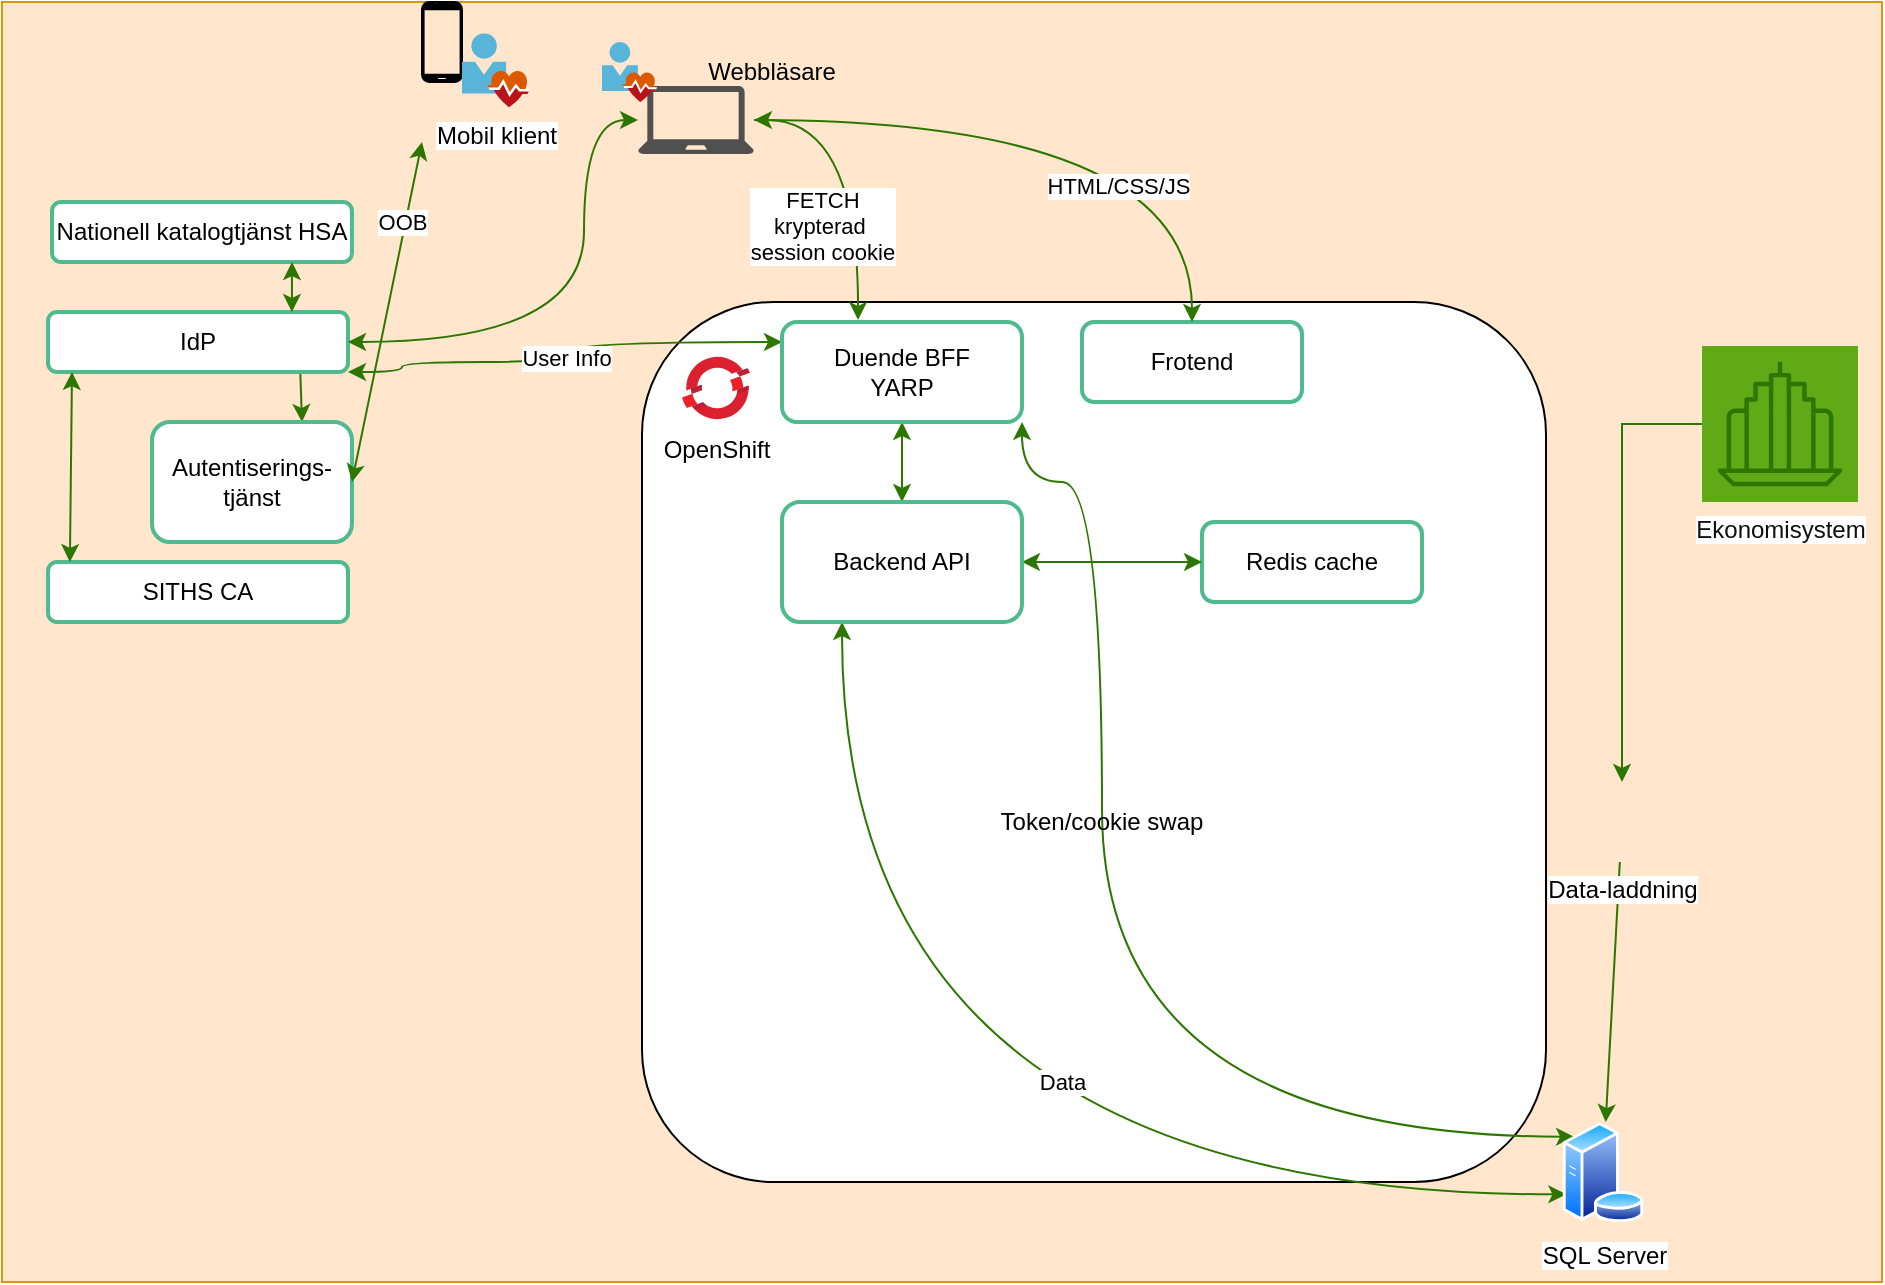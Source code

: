 <mxfile version="28.2.0">
  <diagram name="Sida-1" id="Ea70QyTiNRh1sYkGIrcL">
    <mxGraphModel dx="1164" dy="1154" grid="1" gridSize="10" guides="1" tooltips="1" connect="1" arrows="1" fold="1" page="1" pageScale="1" pageWidth="827" pageHeight="1169" math="0" shadow="0">
      <root>
        <mxCell id="0" />
        <mxCell id="1" parent="0" />
        <mxCell id="GRsuXEw3B7pzMOwIzFeG-16" value="" style="rounded=0;whiteSpace=wrap;html=1;fillColor=#ffe6cc;strokeColor=#d79b00;" vertex="1" parent="1">
          <mxGeometry x="170" y="710" width="940" height="640" as="geometry" />
        </mxCell>
        <mxCell id="GRsuXEw3B7pzMOwIzFeG-34" value="" style="group" vertex="1" connectable="0" parent="1">
          <mxGeometry x="490" y="860" width="452" height="440" as="geometry" />
        </mxCell>
        <mxCell id="GRsuXEw3B7pzMOwIzFeG-30" value="" style="rounded=1;whiteSpace=wrap;html=1;" vertex="1" parent="GRsuXEw3B7pzMOwIzFeG-34">
          <mxGeometry width="452" height="440" as="geometry" />
        </mxCell>
        <mxCell id="GRsuXEw3B7pzMOwIzFeG-31" value="OpenShift" style="image;aspect=fixed;html=1;points=[];align=center;fontSize=12;image=img/lib/azure2/containers/Azure_Red_Hat_OpenShift.svg;" vertex="1" parent="GRsuXEw3B7pzMOwIzFeG-34">
          <mxGeometry x="20" y="26" width="34" height="34" as="geometry" />
        </mxCell>
        <mxCell id="GRsuXEw3B7pzMOwIzFeG-32" value="Frotend" style="rounded=1;whiteSpace=wrap;html=1;strokeColor=light-dark(#4EBA8E,#EDEDED);strokeWidth=2;" vertex="1" parent="GRsuXEw3B7pzMOwIzFeG-34">
          <mxGeometry x="220" y="10" width="110" height="40" as="geometry" />
        </mxCell>
        <mxCell id="GRsuXEw3B7pzMOwIzFeG-49" value="Redis cache" style="rounded=1;whiteSpace=wrap;html=1;strokeColor=light-dark(#4EBA8E,#EDEDED);strokeWidth=2;" vertex="1" parent="GRsuXEw3B7pzMOwIzFeG-34">
          <mxGeometry x="280" y="110" width="110" height="40" as="geometry" />
        </mxCell>
        <mxCell id="GRsuXEw3B7pzMOwIzFeG-17" value="Nationell katalogtjänst HSA" style="rounded=1;whiteSpace=wrap;html=1;strokeColor=light-dark(#4EBA8E,#EDEDED);strokeWidth=2;" vertex="1" parent="1">
          <mxGeometry x="195" y="810" width="150" height="30" as="geometry" />
        </mxCell>
        <mxCell id="GRsuXEw3B7pzMOwIzFeG-23" style="rounded=0;orthogonalLoop=1;jettySize=auto;html=1;entryX=0.75;entryY=0;entryDx=0;entryDy=0;exitX=0.84;exitY=0.867;exitDx=0;exitDy=0;exitPerimeter=0;fillColor=#60a917;strokeColor=#2D7600;" edge="1" parent="1" source="GRsuXEw3B7pzMOwIzFeG-18" target="GRsuXEw3B7pzMOwIzFeG-20">
          <mxGeometry relative="1" as="geometry" />
        </mxCell>
        <mxCell id="GRsuXEw3B7pzMOwIzFeG-18" value="IdP" style="rounded=1;whiteSpace=wrap;html=1;strokeColor=light-dark(#4EBA8E,#EDEDED);strokeWidth=2;" vertex="1" parent="1">
          <mxGeometry x="193" y="865" width="150" height="30" as="geometry" />
        </mxCell>
        <mxCell id="GRsuXEw3B7pzMOwIzFeG-33" style="edgeStyle=orthogonalEdgeStyle;rounded=0;orthogonalLoop=1;jettySize=auto;html=1;entryX=0.5;entryY=1;entryDx=0;entryDy=0;startArrow=classic;startFill=1;fillColor=#60a917;strokeColor=#2D7600;" edge="1" parent="1" source="GRsuXEw3B7pzMOwIzFeG-19" target="GRsuXEw3B7pzMOwIzFeG-21">
          <mxGeometry relative="1" as="geometry" />
        </mxCell>
        <mxCell id="GRsuXEw3B7pzMOwIzFeG-44" value="Data" style="edgeStyle=orthogonalEdgeStyle;rounded=0;orthogonalLoop=1;jettySize=auto;html=1;entryX=0;entryY=0.75;entryDx=0;entryDy=0;curved=1;exitX=0.25;exitY=1;exitDx=0;exitDy=0;fillColor=#60a917;strokeColor=#2D7600;startArrow=classic;startFill=1;" edge="1" parent="1" source="GRsuXEw3B7pzMOwIzFeG-19" target="GRsuXEw3B7pzMOwIzFeG-42">
          <mxGeometry x="0.222" y="56" relative="1" as="geometry">
            <Array as="points">
              <mxPoint x="590" y="1306" />
            </Array>
            <mxPoint as="offset" />
          </mxGeometry>
        </mxCell>
        <mxCell id="GRsuXEw3B7pzMOwIzFeG-50" style="edgeStyle=orthogonalEdgeStyle;rounded=0;orthogonalLoop=1;jettySize=auto;html=1;fillColor=#60a917;strokeColor=#2D7600;startArrow=classic;startFill=1;" edge="1" parent="1" source="GRsuXEw3B7pzMOwIzFeG-19" target="GRsuXEw3B7pzMOwIzFeG-49">
          <mxGeometry relative="1" as="geometry" />
        </mxCell>
        <mxCell id="GRsuXEw3B7pzMOwIzFeG-19" value="Backend API" style="rounded=1;whiteSpace=wrap;html=1;strokeColor=light-dark(#4EBA8E,#EDEDED);strokeWidth=2;" vertex="1" parent="1">
          <mxGeometry x="560" y="960" width="120" height="60" as="geometry" />
        </mxCell>
        <mxCell id="GRsuXEw3B7pzMOwIzFeG-20" value="Autentiserings-&lt;div&gt;tjänst&lt;/div&gt;" style="rounded=1;whiteSpace=wrap;html=1;strokeColor=light-dark(#4EBA8E,#EDEDED);strokeWidth=2;" vertex="1" parent="1">
          <mxGeometry x="245" y="920" width="100" height="60" as="geometry" />
        </mxCell>
        <mxCell id="GRsuXEw3B7pzMOwIzFeG-43" value="" style="edgeStyle=orthogonalEdgeStyle;rounded=0;orthogonalLoop=1;jettySize=auto;html=1;entryX=0;entryY=0;entryDx=0;entryDy=0;curved=1;fillColor=#60a917;strokeColor=#2D7600;startArrow=classic;startFill=1;exitX=1;exitY=1;exitDx=0;exitDy=0;" edge="1" parent="1" source="GRsuXEw3B7pzMOwIzFeG-21" target="GRsuXEw3B7pzMOwIzFeG-42">
          <mxGeometry x="-0.0" relative="1" as="geometry">
            <Array as="points">
              <mxPoint x="680" y="950" />
              <mxPoint x="720" y="950" />
              <mxPoint x="720" y="1277" />
            </Array>
            <mxPoint as="offset" />
          </mxGeometry>
        </mxCell>
        <mxCell id="GRsuXEw3B7pzMOwIzFeG-54" value="User Info" style="edgeStyle=orthogonalEdgeStyle;rounded=0;orthogonalLoop=1;jettySize=auto;html=1;entryX=1;entryY=1;entryDx=0;entryDy=0;curved=1;startArrow=classic;startFill=1;fillColor=#60a917;strokeColor=#2D7600;" edge="1" parent="1" source="GRsuXEw3B7pzMOwIzFeG-21" target="GRsuXEw3B7pzMOwIzFeG-18">
          <mxGeometry relative="1" as="geometry">
            <Array as="points">
              <mxPoint x="452" y="880" />
              <mxPoint x="452" y="890" />
              <mxPoint x="370" y="890" />
              <mxPoint x="370" y="895" />
            </Array>
          </mxGeometry>
        </mxCell>
        <mxCell id="GRsuXEw3B7pzMOwIzFeG-21" value="Duende BFF&lt;div&gt;YARP&lt;/div&gt;" style="rounded=1;whiteSpace=wrap;html=1;strokeColor=light-dark(#4EBA8E,#EDEDED);strokeWidth=2;" vertex="1" parent="1">
          <mxGeometry x="560" y="870" width="120" height="50" as="geometry" />
        </mxCell>
        <mxCell id="GRsuXEw3B7pzMOwIzFeG-22" style="rounded=0;orthogonalLoop=1;jettySize=auto;html=1;entryX=0.813;entryY=0;entryDx=0;entryDy=0;entryPerimeter=0;exitX=0.8;exitY=1;exitDx=0;exitDy=0;startArrow=classic;startFill=1;fillColor=#60a917;strokeColor=#2D7600;exitPerimeter=0;" edge="1" parent="1" source="GRsuXEw3B7pzMOwIzFeG-17" target="GRsuXEw3B7pzMOwIzFeG-18">
          <mxGeometry relative="1" as="geometry" />
        </mxCell>
        <mxCell id="GRsuXEw3B7pzMOwIzFeG-24" value="SITHS CA" style="rounded=1;whiteSpace=wrap;html=1;strokeColor=light-dark(#4EBA8E,#EDEDED);strokeWidth=2;" vertex="1" parent="1">
          <mxGeometry x="193" y="990" width="150" height="30" as="geometry" />
        </mxCell>
        <mxCell id="GRsuXEw3B7pzMOwIzFeG-25" style="rounded=0;orthogonalLoop=1;jettySize=auto;html=1;entryX=0.073;entryY=0;entryDx=0;entryDy=0;entryPerimeter=0;exitX=0.08;exitY=1;exitDx=0;exitDy=0;exitPerimeter=0;fillColor=#60a917;strokeColor=#2D7600;startArrow=classic;startFill=1;" edge="1" parent="1" source="GRsuXEw3B7pzMOwIzFeG-18" target="GRsuXEw3B7pzMOwIzFeG-24">
          <mxGeometry relative="1" as="geometry" />
        </mxCell>
        <mxCell id="GRsuXEw3B7pzMOwIzFeG-28" value="" style="group" vertex="1" connectable="0" parent="1">
          <mxGeometry x="380" y="710" width="54" height="52.61" as="geometry" />
        </mxCell>
        <mxCell id="GRsuXEw3B7pzMOwIzFeG-26" value="" style="verticalLabelPosition=bottom;verticalAlign=top;html=1;shadow=0;dashed=0;strokeWidth=1;shape=mxgraph.android.phone2;strokeColor=#000000;fillColor=#000000;" vertex="1" parent="GRsuXEw3B7pzMOwIzFeG-28">
          <mxGeometry width="20" height="40" as="geometry" />
        </mxCell>
        <mxCell id="GRsuXEw3B7pzMOwIzFeG-27" value="Mobil klient" style="image;sketch=0;aspect=fixed;html=1;points=[];align=center;fontSize=12;image=img/lib/mscae/User_Health_Icon.svg;" vertex="1" parent="GRsuXEw3B7pzMOwIzFeG-28">
          <mxGeometry x="20" y="15.65" width="34" height="36.96" as="geometry" />
        </mxCell>
        <mxCell id="GRsuXEw3B7pzMOwIzFeG-29" value="OOB" style="rounded=0;orthogonalLoop=1;jettySize=auto;html=1;entryX=1;entryY=0.5;entryDx=0;entryDy=0;fillColor=#60a917;strokeColor=#2D7600;startArrow=classic;startFill=1;" edge="1" parent="1" target="GRsuXEw3B7pzMOwIzFeG-20">
          <mxGeometry x="-0.525" y="-2" relative="1" as="geometry">
            <mxPoint x="380" y="780" as="sourcePoint" />
            <mxPoint as="offset" />
          </mxGeometry>
        </mxCell>
        <mxCell id="GRsuXEw3B7pzMOwIzFeG-37" value="" style="group" vertex="1" connectable="0" parent="1">
          <mxGeometry x="470" y="730" width="76" height="56" as="geometry" />
        </mxCell>
        <mxCell id="GRsuXEw3B7pzMOwIzFeG-35" value="" style="sketch=0;pointerEvents=1;shadow=0;dashed=0;html=1;strokeColor=none;fillColor=#505050;labelPosition=center;verticalLabelPosition=bottom;verticalAlign=top;outlineConnect=0;align=center;shape=mxgraph.office.devices.laptop;" vertex="1" parent="GRsuXEw3B7pzMOwIzFeG-37">
          <mxGeometry x="18" y="22" width="58" height="34" as="geometry" />
        </mxCell>
        <mxCell id="GRsuXEw3B7pzMOwIzFeG-36" value="" style="image;sketch=0;aspect=fixed;html=1;points=[];align=center;fontSize=12;image=img/lib/mscae/User_Health_Icon.svg;" vertex="1" parent="GRsuXEw3B7pzMOwIzFeG-37">
          <mxGeometry width="27.6" height="30" as="geometry" />
        </mxCell>
        <mxCell id="GRsuXEw3B7pzMOwIzFeG-38" value="Webbläsare" style="text;html=1;align=center;verticalAlign=middle;whiteSpace=wrap;rounded=0;" vertex="1" parent="1">
          <mxGeometry x="525" y="730" width="60" height="30" as="geometry" />
        </mxCell>
        <mxCell id="GRsuXEw3B7pzMOwIzFeG-39" value="FETCH&lt;div&gt;krypterad&amp;nbsp;&lt;/div&gt;&lt;div&gt;session cookie&lt;/div&gt;" style="edgeStyle=orthogonalEdgeStyle;rounded=0;orthogonalLoop=1;jettySize=auto;html=1;entryX=0.317;entryY=-0.02;entryDx=0;entryDy=0;entryPerimeter=0;curved=1;startArrow=classic;startFill=1;fillColor=#60a917;strokeColor=#2D7600;" edge="1" parent="1" source="GRsuXEw3B7pzMOwIzFeG-35" target="GRsuXEw3B7pzMOwIzFeG-21">
          <mxGeometry x="0.373" y="-18" relative="1" as="geometry">
            <mxPoint as="offset" />
          </mxGeometry>
        </mxCell>
        <mxCell id="GRsuXEw3B7pzMOwIzFeG-41" value="HTML/CSS/JS" style="edgeStyle=orthogonalEdgeStyle;rounded=0;orthogonalLoop=1;jettySize=auto;html=1;entryX=0.5;entryY=0;entryDx=0;entryDy=0;curved=1;fillColor=#60a917;strokeColor=#2D7600;" edge="1" parent="1" source="GRsuXEw3B7pzMOwIzFeG-35" target="GRsuXEw3B7pzMOwIzFeG-32">
          <mxGeometry x="0.134" y="-33" relative="1" as="geometry">
            <mxPoint as="offset" />
          </mxGeometry>
        </mxCell>
        <mxCell id="GRsuXEw3B7pzMOwIzFeG-42" value="SQL Server" style="image;aspect=fixed;perimeter=ellipsePerimeter;html=1;align=center;shadow=0;dashed=0;spacingTop=3;image=img/lib/active_directory/database_server.svg;" vertex="1" parent="1">
          <mxGeometry x="950" y="1270" width="41" height="50" as="geometry" />
        </mxCell>
        <mxCell id="GRsuXEw3B7pzMOwIzFeG-52" style="rounded=0;orthogonalLoop=1;jettySize=auto;html=1;fillColor=#60a917;strokeColor=#2D7600;" edge="1" parent="1" source="GRsuXEw3B7pzMOwIzFeG-51" target="GRsuXEw3B7pzMOwIzFeG-42">
          <mxGeometry relative="1" as="geometry" />
        </mxCell>
        <mxCell id="GRsuXEw3B7pzMOwIzFeG-51" value="Data-laddning" style="shape=image;html=1;verticalAlign=top;verticalLabelPosition=bottom;labelBackgroundColor=#ffffff;imageAspect=0;aspect=fixed;image=https://icons.diagrams.net/icon-cache1/Bootstrap_Vol_3-2297/filetype-exe-866.svg" vertex="1" parent="1">
          <mxGeometry x="960" y="1100" width="40" height="40" as="geometry" />
        </mxCell>
        <mxCell id="GRsuXEw3B7pzMOwIzFeG-53" style="edgeStyle=orthogonalEdgeStyle;rounded=0;orthogonalLoop=1;jettySize=auto;html=1;entryX=1;entryY=0.5;entryDx=0;entryDy=0;curved=1;startArrow=classic;startFill=1;fillColor=#60a917;strokeColor=#2D7600;" edge="1" parent="1" source="GRsuXEw3B7pzMOwIzFeG-35" target="GRsuXEw3B7pzMOwIzFeG-18">
          <mxGeometry relative="1" as="geometry">
            <Array as="points">
              <mxPoint x="461" y="880" />
            </Array>
          </mxGeometry>
        </mxCell>
        <mxCell id="GRsuXEw3B7pzMOwIzFeG-56" style="edgeStyle=orthogonalEdgeStyle;rounded=0;orthogonalLoop=1;jettySize=auto;html=1;fillColor=#60a917;strokeColor=#2D7600;" edge="1" parent="1" source="GRsuXEw3B7pzMOwIzFeG-55" target="GRsuXEw3B7pzMOwIzFeG-51">
          <mxGeometry relative="1" as="geometry" />
        </mxCell>
        <mxCell id="GRsuXEw3B7pzMOwIzFeG-55" value="&lt;font style=&quot;background-color: light-dark(rgb(255, 255, 255), rgb(237, 237, 237)); color: light-dark(rgb(16, 14, 14), rgb(237, 237, 237));&quot;&gt;Ekonomisystem&lt;/font&gt;" style="sketch=0;points=[[0,0,0],[0.25,0,0],[0.5,0,0],[0.75,0,0],[1,0,0],[0,1,0],[0.25,1,0],[0.5,1,0],[0.75,1,0],[1,1,0],[0,0.25,0],[0,0.5,0],[0,0.75,0],[1,0.25,0],[1,0.5,0],[1,0.75,0]];outlineConnect=0;fontColor=#ffffff;fillColor=#60a917;strokeColor=#2D7600;dashed=0;verticalLabelPosition=bottom;verticalAlign=top;align=center;html=1;fontSize=12;fontStyle=0;aspect=fixed;shape=mxgraph.aws4.resourceIcon;resIcon=mxgraph.aws4.business_application;" vertex="1" parent="1">
          <mxGeometry x="1020" y="882" width="78" height="78" as="geometry" />
        </mxCell>
        <mxCell id="GRsuXEw3B7pzMOwIzFeG-11" value="Token/cookie swap" style="text;html=1;align=center;verticalAlign=middle;whiteSpace=wrap;rounded=0;" vertex="1" parent="1">
          <mxGeometry x="660" y="1105" width="120" height="30" as="geometry" />
        </mxCell>
      </root>
    </mxGraphModel>
  </diagram>
</mxfile>
